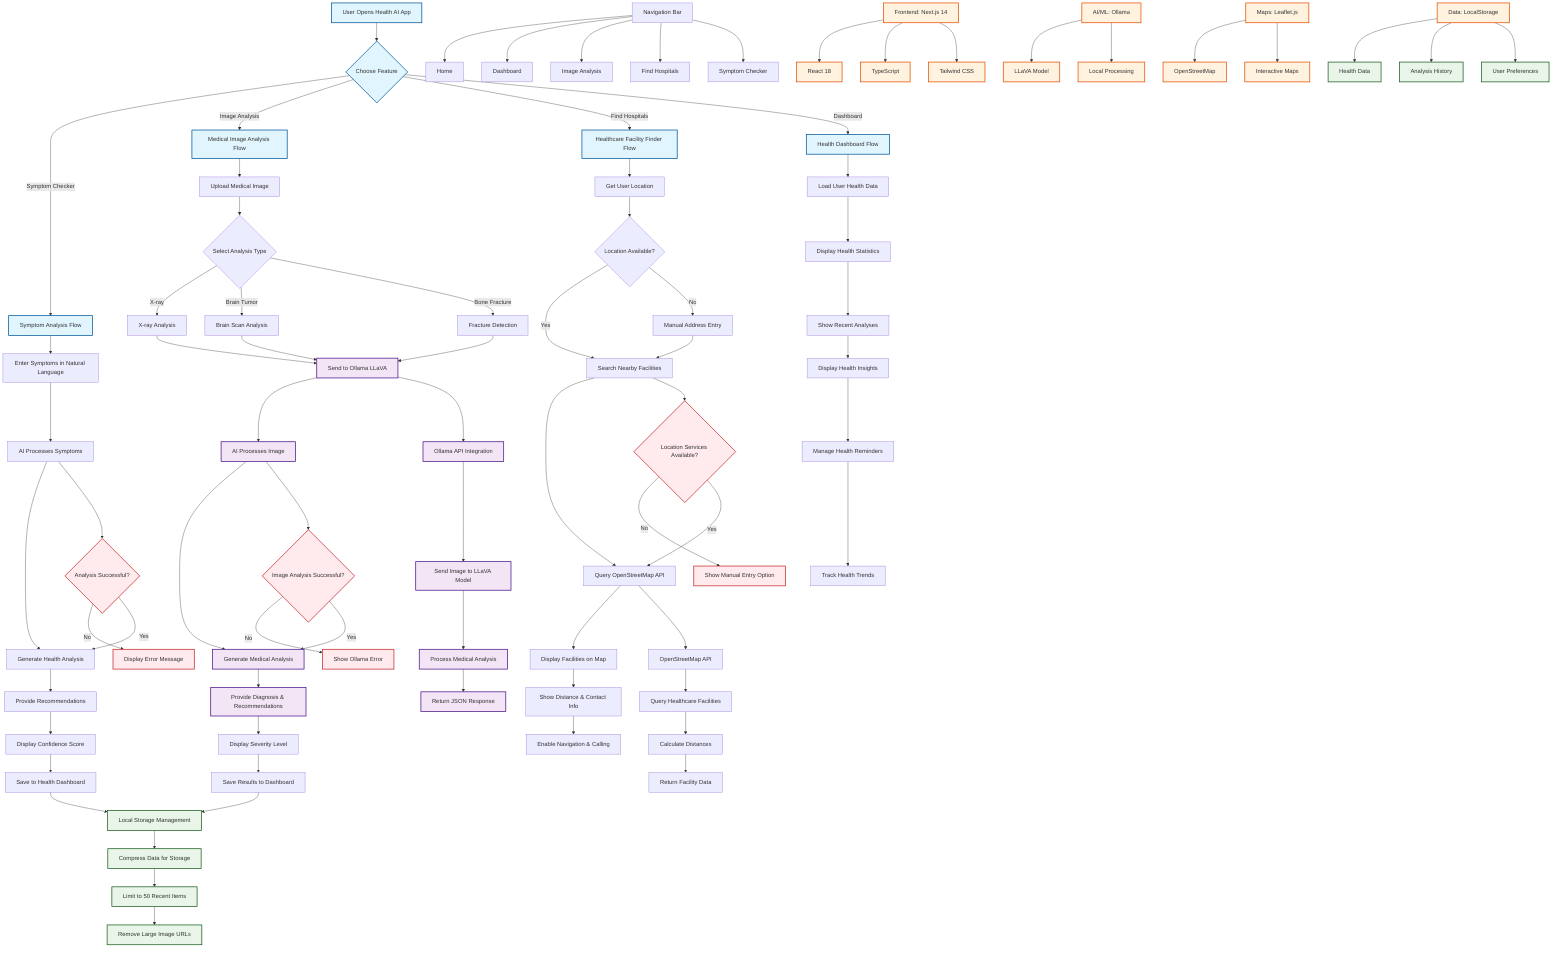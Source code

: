 graph TD
    %% User Entry Points
    A[User Opens Health AI App] --> B{Choose Feature}
    
    %% Main Navigation
    B -->|Symptom Checker| C[Symptom Analysis Flow]
    B -->|Image Analysis| D[Medical Image Analysis Flow]
    B -->|Find Hospitals| E[Healthcare Facility Finder Flow]
    B -->|Dashboard| F[Health Dashboard Flow]
    
    %% Symptom Analysis Flow
    C --> C1[Enter Symptoms in Natural Language]
    C1 --> C2[AI Processes Symptoms]
    C2 --> C3[Generate Health Analysis]
    C3 --> C4[Provide Recommendations]
    C4 --> C5[Display Confidence Score]
    C5 --> C6[Save to Health Dashboard]
    
    %% Image Analysis Flow
    D --> D1[Upload Medical Image]
    D1 --> D2{Select Analysis Type}
    D2 -->|X-ray| D3[X-ray Analysis]
    D2 -->|Brain Tumor| D4[Brain Scan Analysis]
    D2 -->|Bone Fracture| D5[Fracture Detection]
    
    D3 --> D6[Send to Ollama LLaVA]
    D4 --> D6
    D5 --> D6
    
    D6 --> D7[AI Processes Image]
    D7 --> D8[Generate Medical Analysis]
    D8 --> D9[Provide Diagnosis & Recommendations]
    D9 --> D10[Display Severity Level]
    D10 --> D11[Save Results to Dashboard]
    
    %% Healthcare Facility Finder Flow
    E --> E1[Get User Location]
    E1 --> E2{Location Available?}
    E2 -->|Yes| E3[Search Nearby Facilities]
    E2 -->|No| E4[Manual Address Entry]
    E4 --> E3
    
    E3 --> E5[Query OpenStreetMap API]
    E5 --> E6[Display Facilities on Map]
    E6 --> E7[Show Distance & Contact Info]
    E7 --> E8[Enable Navigation & Calling]
    
    %% Health Dashboard Flow
    F --> F1[Load User Health Data]
    F1 --> F2[Display Health Statistics]
    F2 --> F3[Show Recent Analyses]
    F3 --> F4[Display Health Insights]
    F4 --> F5[Manage Health Reminders]
    F5 --> F6[Track Health Trends]
    
    %% Data Management
    C6 --> G[Local Storage Management]
    D11 --> G
    G --> G1[Compress Data for Storage]
    G1 --> G2[Limit to 50 Recent Items]
    G2 --> G3[Remove Large Image URLs]
    
    %% API Integration
    D6 --> H[Ollama API Integration]
    H --> H1[Send Image to LLaVA Model]
    H1 --> H2[Process Medical Analysis]
    H2 --> H3[Return JSON Response]
    
    E5 --> I[OpenStreetMap API]
    I --> I1[Query Healthcare Facilities]
    I1 --> I2[Calculate Distances]
    I2 --> I3[Return Facility Data]
    
    %% Error Handling
    C2 --> J{Analysis Successful?}
    J -->|No| J1[Display Error Message]
    J -->|Yes| C3
    
    D7 --> K{Image Analysis Successful?}
    K -->|No| K1[Show Ollama Error]
    K -->|Yes| D8
    
    E3 --> L{Location Services Available?}
    L -->|No| L1[Show Manual Entry Option]
    L -->|Yes| E5
    
    %% UI Components
    M[Navigation Bar] --> M1[Home]
    M --> M2[Dashboard]
    M --> M3[Image Analysis]
    M --> M4[Find Hospitals]
    M --> M5[Symptom Checker]
    
    %% Technology Stack
    N[Frontend: Next.js 14] --> N1[React 18]
    N --> N2[TypeScript]
    N --> N3[Tailwind CSS]
    
    O[AI/ML: Ollama] --> O1[LLaVA Model]
    O --> O2[Local Processing]
    
    P[Maps: Leaflet.js] --> P1[OpenStreetMap]
    P --> P2[Interactive Maps]
    
    Q[Data: LocalStorage] --> Q1[Health Data]
    Q --> Q2[Analysis History]
    Q --> Q3[User Preferences]
    
    %% Styling
    classDef userFlow fill:#e1f5fe,stroke:#01579b,stroke-width:2px
    classDef aiFlow fill:#f3e5f5,stroke:#4a148c,stroke-width:2px
    classDef dataFlow fill:#e8f5e8,stroke:#1b5e20,stroke-width:2px
    classDef errorFlow fill:#ffebee,stroke:#c62828,stroke-width:2px
    classDef techStack fill:#fff3e0,stroke:#e65100,stroke-width:2px
    
    class A,B,C,D,E,F userFlow
    class D6,D7,D8,D9,H,H1,H2,H3 aiFlow
    class G,G1,G2,G3,Q,Q1,Q2,Q3 dataFlow
    class J,J1,K,K1,L,L1 errorFlow
    class N,N1,N2,N3,O,O1,O2,P,P1,P2,Q techStack